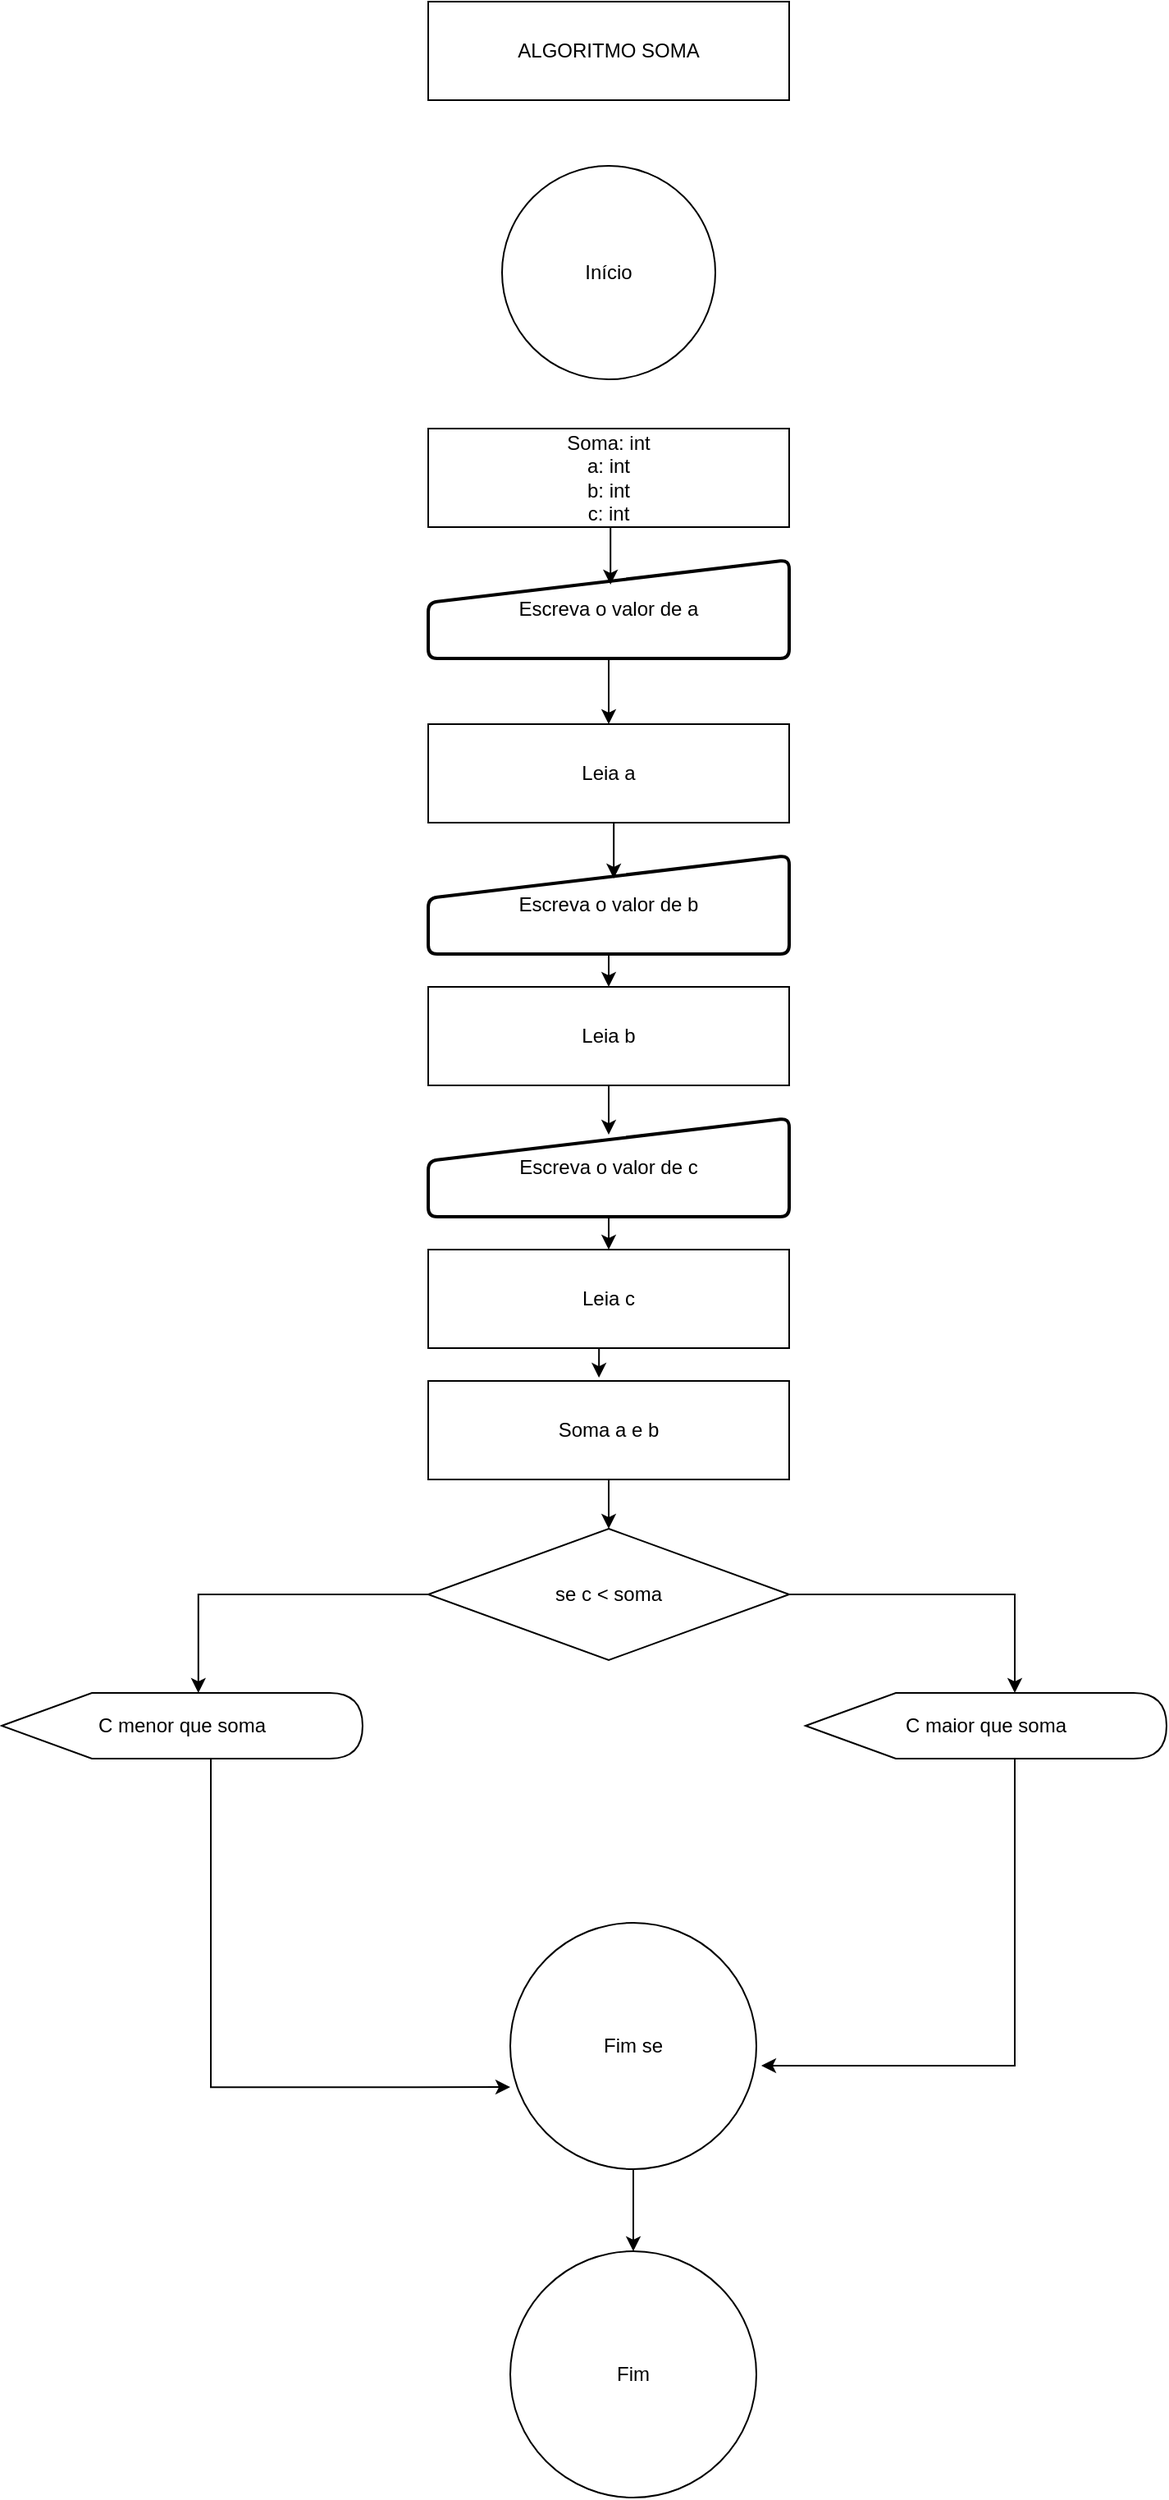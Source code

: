 <mxfile version="24.7.13">
  <diagram name="Página-1" id="YhZ2NsdQnE9Fhn0ilmO7">
    <mxGraphModel dx="1426" dy="749" grid="1" gridSize="10" guides="1" tooltips="1" connect="1" arrows="1" fold="1" page="1" pageScale="1" pageWidth="827" pageHeight="1169" math="0" shadow="0">
      <root>
        <mxCell id="0" />
        <mxCell id="1" parent="0" />
        <mxCell id="z3osjE08zOgInhhKrqho-30" style="edgeStyle=orthogonalEdgeStyle;rounded=0;orthogonalLoop=1;jettySize=auto;html=1;exitX=0.5;exitY=1;exitDx=0;exitDy=0;entryX=0.5;entryY=0;entryDx=0;entryDy=0;" edge="1" parent="1" source="0Wqrf1u7eFIrDxNRwImo-4" target="z3osjE08zOgInhhKrqho-12">
          <mxGeometry relative="1" as="geometry" />
        </mxCell>
        <mxCell id="0Wqrf1u7eFIrDxNRwImo-4" value="Escreva o valor de a" style="html=1;strokeWidth=2;shape=manualInput;whiteSpace=wrap;rounded=1;size=26;arcSize=11;" parent="1" vertex="1">
          <mxGeometry x="320" y="360" width="220" height="60" as="geometry" />
        </mxCell>
        <mxCell id="z3osjE08zOgInhhKrqho-1" value="ALGORITMO SOMA" style="rounded=0;whiteSpace=wrap;html=1;" vertex="1" parent="1">
          <mxGeometry x="320" y="20" width="220" height="60" as="geometry" />
        </mxCell>
        <mxCell id="z3osjE08zOgInhhKrqho-2" value="Início" style="ellipse;whiteSpace=wrap;html=1;aspect=fixed;" vertex="1" parent="1">
          <mxGeometry x="365" y="120" width="130" height="130" as="geometry" />
        </mxCell>
        <mxCell id="z3osjE08zOgInhhKrqho-9" value="Soma: int&lt;div&gt;a: int&lt;/div&gt;&lt;div&gt;b: int&lt;/div&gt;&lt;div&gt;c: int&lt;/div&gt;" style="rounded=0;whiteSpace=wrap;html=1;" vertex="1" parent="1">
          <mxGeometry x="320" y="280" width="220" height="60" as="geometry" />
        </mxCell>
        <mxCell id="z3osjE08zOgInhhKrqho-12" value="Leia a" style="rounded=0;whiteSpace=wrap;html=1;" vertex="1" parent="1">
          <mxGeometry x="320" y="460" width="220" height="60" as="geometry" />
        </mxCell>
        <mxCell id="z3osjE08zOgInhhKrqho-23" style="edgeStyle=orthogonalEdgeStyle;rounded=0;orthogonalLoop=1;jettySize=auto;html=1;exitX=0.5;exitY=1;exitDx=0;exitDy=0;entryX=0.5;entryY=0;entryDx=0;entryDy=0;" edge="1" parent="1" source="z3osjE08zOgInhhKrqho-14" target="z3osjE08zOgInhhKrqho-21">
          <mxGeometry relative="1" as="geometry" />
        </mxCell>
        <mxCell id="z3osjE08zOgInhhKrqho-14" value="Escreva o valor de b" style="html=1;strokeWidth=2;shape=manualInput;whiteSpace=wrap;rounded=1;size=26;arcSize=11;" vertex="1" parent="1">
          <mxGeometry x="320" y="540" width="220" height="60" as="geometry" />
        </mxCell>
        <mxCell id="z3osjE08zOgInhhKrqho-21" value="Leia b" style="rounded=0;whiteSpace=wrap;html=1;" vertex="1" parent="1">
          <mxGeometry x="320" y="620" width="220" height="60" as="geometry" />
        </mxCell>
        <mxCell id="z3osjE08zOgInhhKrqho-26" style="edgeStyle=orthogonalEdgeStyle;rounded=0;orthogonalLoop=1;jettySize=auto;html=1;exitX=0.5;exitY=1;exitDx=0;exitDy=0;entryX=0.5;entryY=0;entryDx=0;entryDy=0;" edge="1" parent="1" source="z3osjE08zOgInhhKrqho-22" target="z3osjE08zOgInhhKrqho-25">
          <mxGeometry relative="1" as="geometry" />
        </mxCell>
        <mxCell id="z3osjE08zOgInhhKrqho-22" value="Escreva o valor de c" style="html=1;strokeWidth=2;shape=manualInput;whiteSpace=wrap;rounded=1;size=26;arcSize=11;" vertex="1" parent="1">
          <mxGeometry x="320" y="700" width="220" height="60" as="geometry" />
        </mxCell>
        <mxCell id="z3osjE08zOgInhhKrqho-24" style="edgeStyle=orthogonalEdgeStyle;rounded=0;orthogonalLoop=1;jettySize=auto;html=1;exitX=0.5;exitY=1;exitDx=0;exitDy=0;entryX=0.5;entryY=0.167;entryDx=0;entryDy=0;entryPerimeter=0;" edge="1" parent="1" source="z3osjE08zOgInhhKrqho-21" target="z3osjE08zOgInhhKrqho-22">
          <mxGeometry relative="1" as="geometry" />
        </mxCell>
        <mxCell id="z3osjE08zOgInhhKrqho-25" value="Leia c" style="rounded=0;whiteSpace=wrap;html=1;" vertex="1" parent="1">
          <mxGeometry x="320" y="780" width="220" height="60" as="geometry" />
        </mxCell>
        <mxCell id="z3osjE08zOgInhhKrqho-35" style="edgeStyle=orthogonalEdgeStyle;rounded=0;orthogonalLoop=1;jettySize=auto;html=1;exitX=0.5;exitY=1;exitDx=0;exitDy=0;entryX=0.5;entryY=0;entryDx=0;entryDy=0;" edge="1" parent="1" source="z3osjE08zOgInhhKrqho-27" target="z3osjE08zOgInhhKrqho-34">
          <mxGeometry relative="1" as="geometry" />
        </mxCell>
        <mxCell id="z3osjE08zOgInhhKrqho-27" value="Soma a e b" style="rounded=0;whiteSpace=wrap;html=1;" vertex="1" parent="1">
          <mxGeometry x="320" y="860" width="220" height="60" as="geometry" />
        </mxCell>
        <mxCell id="z3osjE08zOgInhhKrqho-28" style="edgeStyle=orthogonalEdgeStyle;rounded=0;orthogonalLoop=1;jettySize=auto;html=1;exitX=0.5;exitY=1;exitDx=0;exitDy=0;entryX=0.473;entryY=-0.033;entryDx=0;entryDy=0;entryPerimeter=0;" edge="1" parent="1" source="z3osjE08zOgInhhKrqho-25" target="z3osjE08zOgInhhKrqho-27">
          <mxGeometry relative="1" as="geometry" />
        </mxCell>
        <mxCell id="z3osjE08zOgInhhKrqho-29" style="edgeStyle=orthogonalEdgeStyle;rounded=0;orthogonalLoop=1;jettySize=auto;html=1;exitX=0.5;exitY=1;exitDx=0;exitDy=0;entryX=0.505;entryY=0.25;entryDx=0;entryDy=0;entryPerimeter=0;" edge="1" parent="1" source="z3osjE08zOgInhhKrqho-9" target="0Wqrf1u7eFIrDxNRwImo-4">
          <mxGeometry relative="1" as="geometry" />
        </mxCell>
        <mxCell id="z3osjE08zOgInhhKrqho-33" style="edgeStyle=orthogonalEdgeStyle;rounded=0;orthogonalLoop=1;jettySize=auto;html=1;exitX=0.5;exitY=1;exitDx=0;exitDy=0;entryX=0.514;entryY=0.233;entryDx=0;entryDy=0;entryPerimeter=0;" edge="1" parent="1" source="z3osjE08zOgInhhKrqho-12" target="z3osjE08zOgInhhKrqho-14">
          <mxGeometry relative="1" as="geometry" />
        </mxCell>
        <mxCell id="z3osjE08zOgInhhKrqho-34" value="se c &amp;lt; soma" style="rhombus;whiteSpace=wrap;html=1;" vertex="1" parent="1">
          <mxGeometry x="320" y="950" width="220" height="80" as="geometry" />
        </mxCell>
        <mxCell id="z3osjE08zOgInhhKrqho-36" value="C menor que soma" style="shape=display;whiteSpace=wrap;html=1;" vertex="1" parent="1">
          <mxGeometry x="60" y="1050" width="220" height="40" as="geometry" />
        </mxCell>
        <mxCell id="z3osjE08zOgInhhKrqho-37" value="C maior que soma" style="shape=display;whiteSpace=wrap;html=1;" vertex="1" parent="1">
          <mxGeometry x="550" y="1050" width="220" height="40" as="geometry" />
        </mxCell>
        <mxCell id="z3osjE08zOgInhhKrqho-38" style="edgeStyle=orthogonalEdgeStyle;rounded=0;orthogonalLoop=1;jettySize=auto;html=1;exitX=1;exitY=0.5;exitDx=0;exitDy=0;entryX=0;entryY=0;entryDx=127.5;entryDy=0;entryPerimeter=0;" edge="1" parent="1" source="z3osjE08zOgInhhKrqho-34" target="z3osjE08zOgInhhKrqho-37">
          <mxGeometry relative="1" as="geometry" />
        </mxCell>
        <mxCell id="z3osjE08zOgInhhKrqho-39" style="edgeStyle=orthogonalEdgeStyle;rounded=0;orthogonalLoop=1;jettySize=auto;html=1;exitX=0;exitY=0.5;exitDx=0;exitDy=0;entryX=0.545;entryY=0;entryDx=0;entryDy=0;entryPerimeter=0;" edge="1" parent="1" source="z3osjE08zOgInhhKrqho-34" target="z3osjE08zOgInhhKrqho-36">
          <mxGeometry relative="1" as="geometry" />
        </mxCell>
        <mxCell id="z3osjE08zOgInhhKrqho-45" style="edgeStyle=orthogonalEdgeStyle;rounded=0;orthogonalLoop=1;jettySize=auto;html=1;exitX=0.5;exitY=1;exitDx=0;exitDy=0;entryX=0.5;entryY=0;entryDx=0;entryDy=0;" edge="1" parent="1" source="z3osjE08zOgInhhKrqho-40" target="z3osjE08zOgInhhKrqho-41">
          <mxGeometry relative="1" as="geometry" />
        </mxCell>
        <mxCell id="z3osjE08zOgInhhKrqho-40" value="Fim se" style="ellipse;whiteSpace=wrap;html=1;aspect=fixed;" vertex="1" parent="1">
          <mxGeometry x="370" y="1190" width="150" height="150" as="geometry" />
        </mxCell>
        <mxCell id="z3osjE08zOgInhhKrqho-41" value="Fim" style="ellipse;whiteSpace=wrap;html=1;aspect=fixed;" vertex="1" parent="1">
          <mxGeometry x="370" y="1390" width="150" height="150" as="geometry" />
        </mxCell>
        <mxCell id="z3osjE08zOgInhhKrqho-42" style="edgeStyle=orthogonalEdgeStyle;rounded=0;orthogonalLoop=1;jettySize=auto;html=1;exitX=0;exitY=0;exitDx=127.5;exitDy=40;exitPerimeter=0;entryX=0;entryY=0.667;entryDx=0;entryDy=0;entryPerimeter=0;" edge="1" parent="1" source="z3osjE08zOgInhhKrqho-36" target="z3osjE08zOgInhhKrqho-40">
          <mxGeometry relative="1" as="geometry" />
        </mxCell>
        <mxCell id="z3osjE08zOgInhhKrqho-43" style="edgeStyle=orthogonalEdgeStyle;rounded=0;orthogonalLoop=1;jettySize=auto;html=1;exitX=0;exitY=0;exitDx=127.5;exitDy=40;exitPerimeter=0;entryX=1.02;entryY=0.58;entryDx=0;entryDy=0;entryPerimeter=0;" edge="1" parent="1" source="z3osjE08zOgInhhKrqho-37" target="z3osjE08zOgInhhKrqho-40">
          <mxGeometry relative="1" as="geometry">
            <Array as="points">
              <mxPoint x="678" y="1277" />
            </Array>
          </mxGeometry>
        </mxCell>
      </root>
    </mxGraphModel>
  </diagram>
</mxfile>
